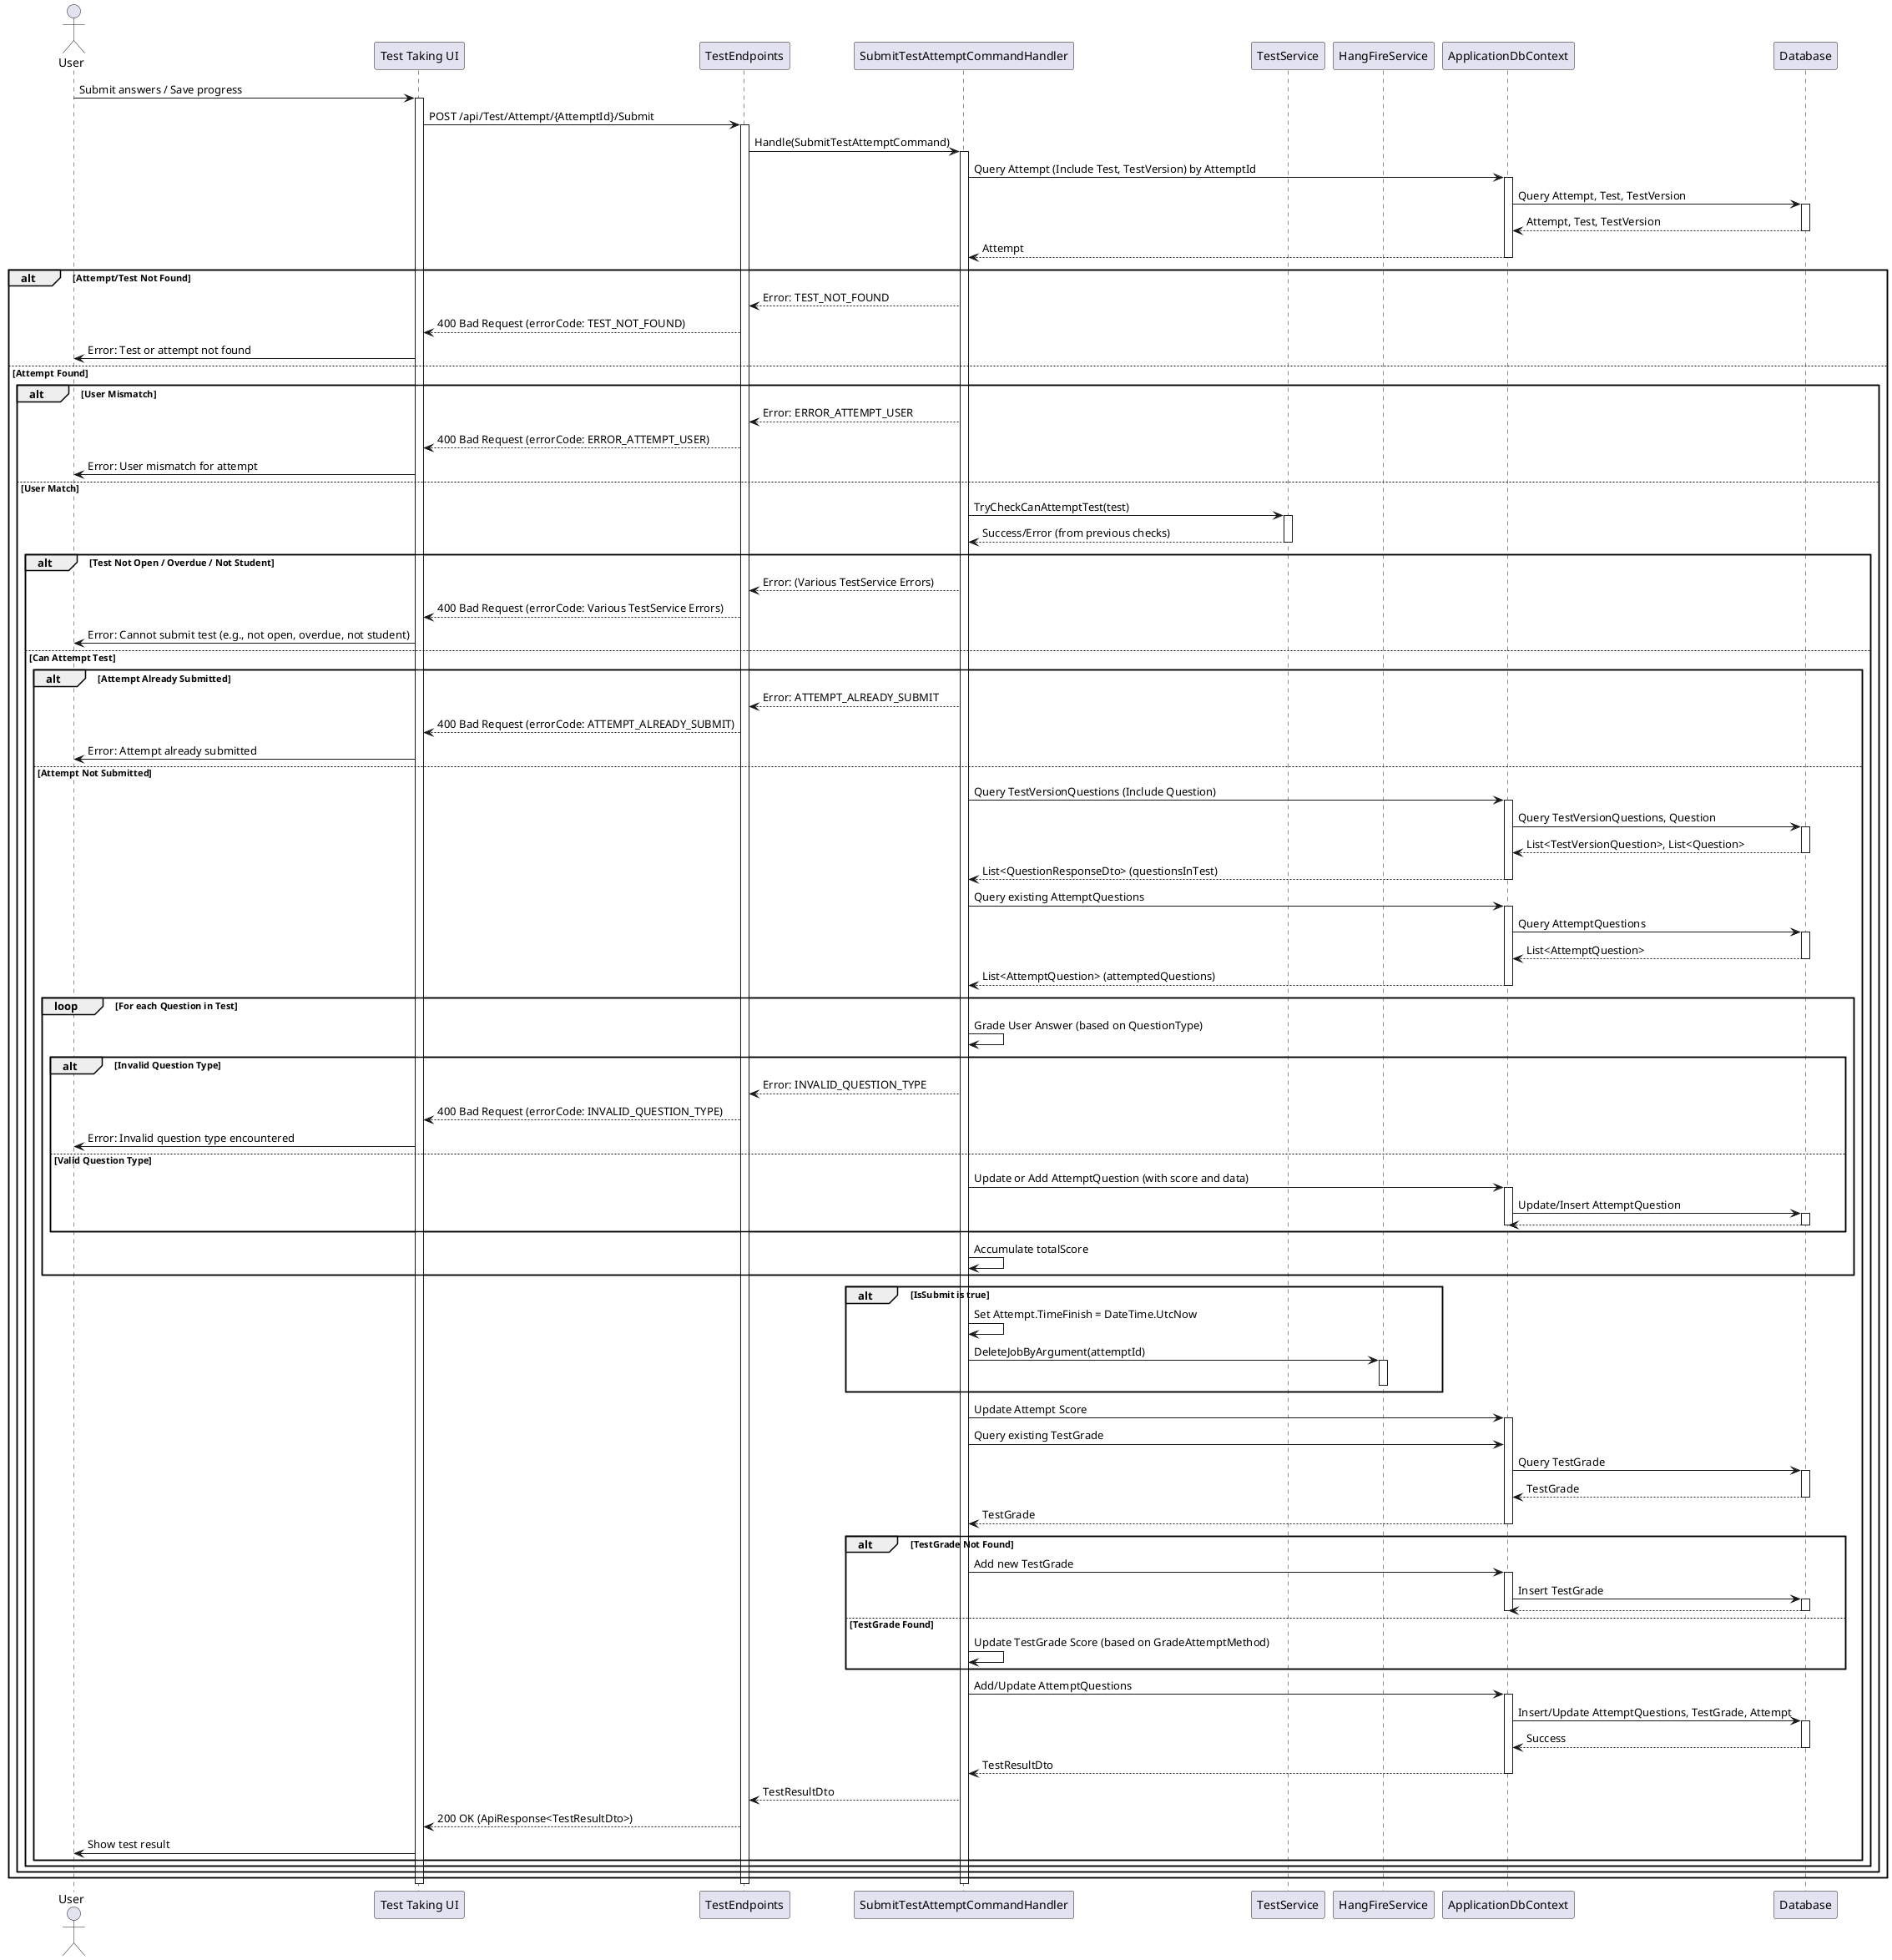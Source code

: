 @startuml
actor User
participant "Test Taking UI" as UI
participant TestEndpoints
participant SubmitTestAttemptCommandHandler as Handler
participant TestService
participant HangFireService
participant ApplicationDbContext
participant Database

User -> UI : Submit answers / Save progress
activate UI
UI -> TestEndpoints : POST /api/Test/Attempt/{AttemptId}/Submit
activate TestEndpoints
TestEndpoints -> Handler : Handle(SubmitTestAttemptCommand)
activate Handler
Handler -> ApplicationDbContext : Query Attempt (Include Test, TestVersion) by AttemptId
activate ApplicationDbContext
ApplicationDbContext -> Database : Query Attempt, Test, TestVersion
activate Database
Database --> ApplicationDbContext : Attempt, Test, TestVersion
deactivate Database
ApplicationDbContext --> Handler : Attempt
deactivate ApplicationDbContext
alt Attempt/Test Not Found
    Handler --> TestEndpoints : Error: TEST_NOT_FOUND
    TestEndpoints --> UI : 400 Bad Request (errorCode: TEST_NOT_FOUND)
    UI -> User : Error: Test or attempt not found
else Attempt Found
    alt User Mismatch
        Handler --> TestEndpoints : Error: ERROR_ATTEMPT_USER
        TestEndpoints --> UI : 400 Bad Request (errorCode: ERROR_ATTEMPT_USER)
        UI -> User : Error: User mismatch for attempt
    else User Match
        Handler -> TestService : TryCheckCanAttemptTest(test)
        activate TestService
        TestService --> Handler : Success/Error (from previous checks)
        deactivate TestService
        alt Test Not Open / Overdue / Not Student
            Handler --> TestEndpoints : Error: (Various TestService Errors)
            TestEndpoints --> UI : 400 Bad Request (errorCode: Various TestService Errors)
            UI -> User : Error: Cannot submit test (e.g., not open, overdue, not student)
        else Can Attempt Test
            alt Attempt Already Submitted
                Handler --> TestEndpoints : Error: ATTEMPT_ALREADY_SUBMIT
                TestEndpoints --> UI : 400 Bad Request (errorCode: ATTEMPT_ALREADY_SUBMIT)
                UI -> User : Error: Attempt already submitted
            else Attempt Not Submitted
                Handler -> ApplicationDbContext : Query TestVersionQuestions (Include Question)
                activate ApplicationDbContext
                ApplicationDbContext -> Database : Query TestVersionQuestions, Question
                activate Database
                Database --> ApplicationDbContext : List<TestVersionQuestion>, List<Question>
                deactivate Database
                ApplicationDbContext --> Handler : List<QuestionResponseDto> (questionsInTest)
                deactivate ApplicationDbContext
                Handler -> ApplicationDbContext : Query existing AttemptQuestions
                activate ApplicationDbContext
                ApplicationDbContext -> Database : Query AttemptQuestions
                activate Database
                Database --> ApplicationDbContext : List<AttemptQuestion>
                deactivate Database
                ApplicationDbContext --> Handler : List<AttemptQuestion> (attemptedQuestions)
                deactivate ApplicationDbContext
                loop For each Question in Test
                    Handler -> Handler : Grade User Answer (based on QuestionType)
                    alt Invalid Question Type
                        Handler --> TestEndpoints : Error: INVALID_QUESTION_TYPE
                        TestEndpoints --> UI : 400 Bad Request (errorCode: INVALID_QUESTION_TYPE)
                        UI -> User : Error: Invalid question type encountered
                    else Valid Question Type
                        Handler -> ApplicationDbContext : Update or Add AttemptQuestion (with score and data)
                        activate ApplicationDbContext
                        ApplicationDbContext -> Database : Update/Insert AttemptQuestion
                        activate Database
                        Database --> ApplicationDbContext
                        deactivate Database
                        deactivate ApplicationDbContext
                    end
                    Handler -> Handler : Accumulate totalScore
                end
                alt IsSubmit is true
                    Handler -> Handler : Set Attempt.TimeFinish = DateTime.UtcNow
                    Handler -> HangFireService : DeleteJobByArgument(attemptId)
                    activate HangFireService
                    deactivate HangFireService
                end
                Handler -> ApplicationDbContext : Update Attempt Score
                activate ApplicationDbContext
                Handler -> ApplicationDbContext : Query existing TestGrade
                ApplicationDbContext -> Database : Query TestGrade
                activate Database
                Database --> ApplicationDbContext : TestGrade
                deactivate Database
                ApplicationDbContext --> Handler : TestGrade
                deactivate ApplicationDbContext
                alt TestGrade Not Found
                    Handler -> ApplicationDbContext : Add new TestGrade
                    activate ApplicationDbContext
                    ApplicationDbContext -> Database : Insert TestGrade
                    activate Database
                    Database --> ApplicationDbContext
                    deactivate Database
                    deactivate ApplicationDbContext
                else TestGrade Found
                    Handler -> Handler : Update TestGrade Score (based on GradeAttemptMethod)
                end
                Handler -> ApplicationDbContext : Add/Update AttemptQuestions
                activate ApplicationDbContext
                ApplicationDbContext -> Database : Insert/Update AttemptQuestions, TestGrade, Attempt
                activate Database
                Database --> ApplicationDbContext : Success
                deactivate Database
                ApplicationDbContext --> Handler : TestResultDto
                deactivate ApplicationDbContext
                Handler --> TestEndpoints : TestResultDto
                TestEndpoints --> UI : 200 OK (ApiResponse<TestResultDto>)
                UI -> User : Show test result
            end
        end
    end
end
deactivate Handler
deactivate TestEndpoints
deactivate UI
@enduml